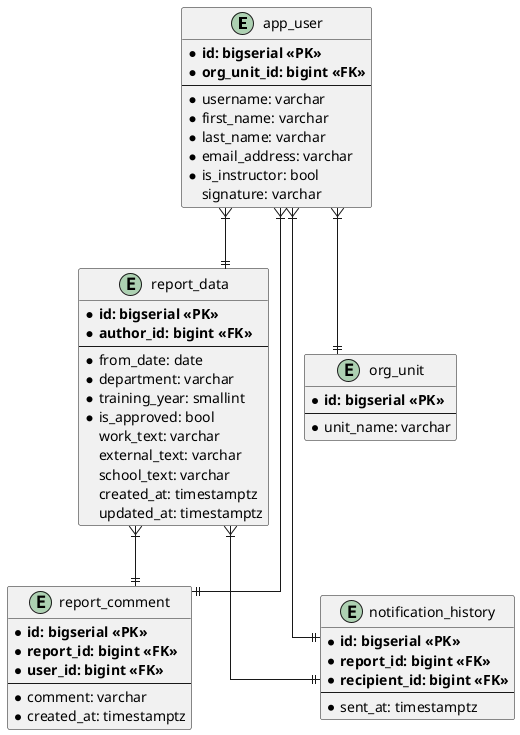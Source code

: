 @startuml
skinparam linetype ortho

entity "app_user" {
    * **id: bigserial <<PK>>**
    * **org_unit_id: bigint <<FK>>**
    ---
    * username: varchar
    * first_name: varchar
    * last_name: varchar
    * email_address: varchar
    * is_instructor: bool
    signature: varchar
}

entity "report_data" {
    * **id: bigserial <<PK>>**
    * **author_id: bigint <<FK>>**
    ---
    * from_date: date
    * department: varchar
    * training_year: smallint
    * is_approved: bool
    work_text: varchar
    external_text: varchar
    school_text: varchar
    created_at: timestamptz
    updated_at: timestamptz
}

entity "report_comment" {
    * **id: bigserial <<PK>>**
    * **report_id: bigint <<FK>>**
    * **user_id: bigint <<FK>>**
    ---
    * comment: varchar
    * created_at: timestamptz
}

entity "org_unit" {
    * **id: bigserial <<PK>>**
    ---
    * unit_name: varchar
}

entity "notification_history" {
    * **id: bigserial <<PK>>**
    * **report_id: bigint <<FK>>**
    * **recipient_id: bigint <<FK>>**
    ---
    * sent_at: timestamptz
}

app_user }|--|| org_unit
app_user }|--|| report_data
app_user }|--|| report_comment
app_user }|--|| notification_history
report_data }|--|| report_comment
report_data }|--|| notification_history

@enduml
